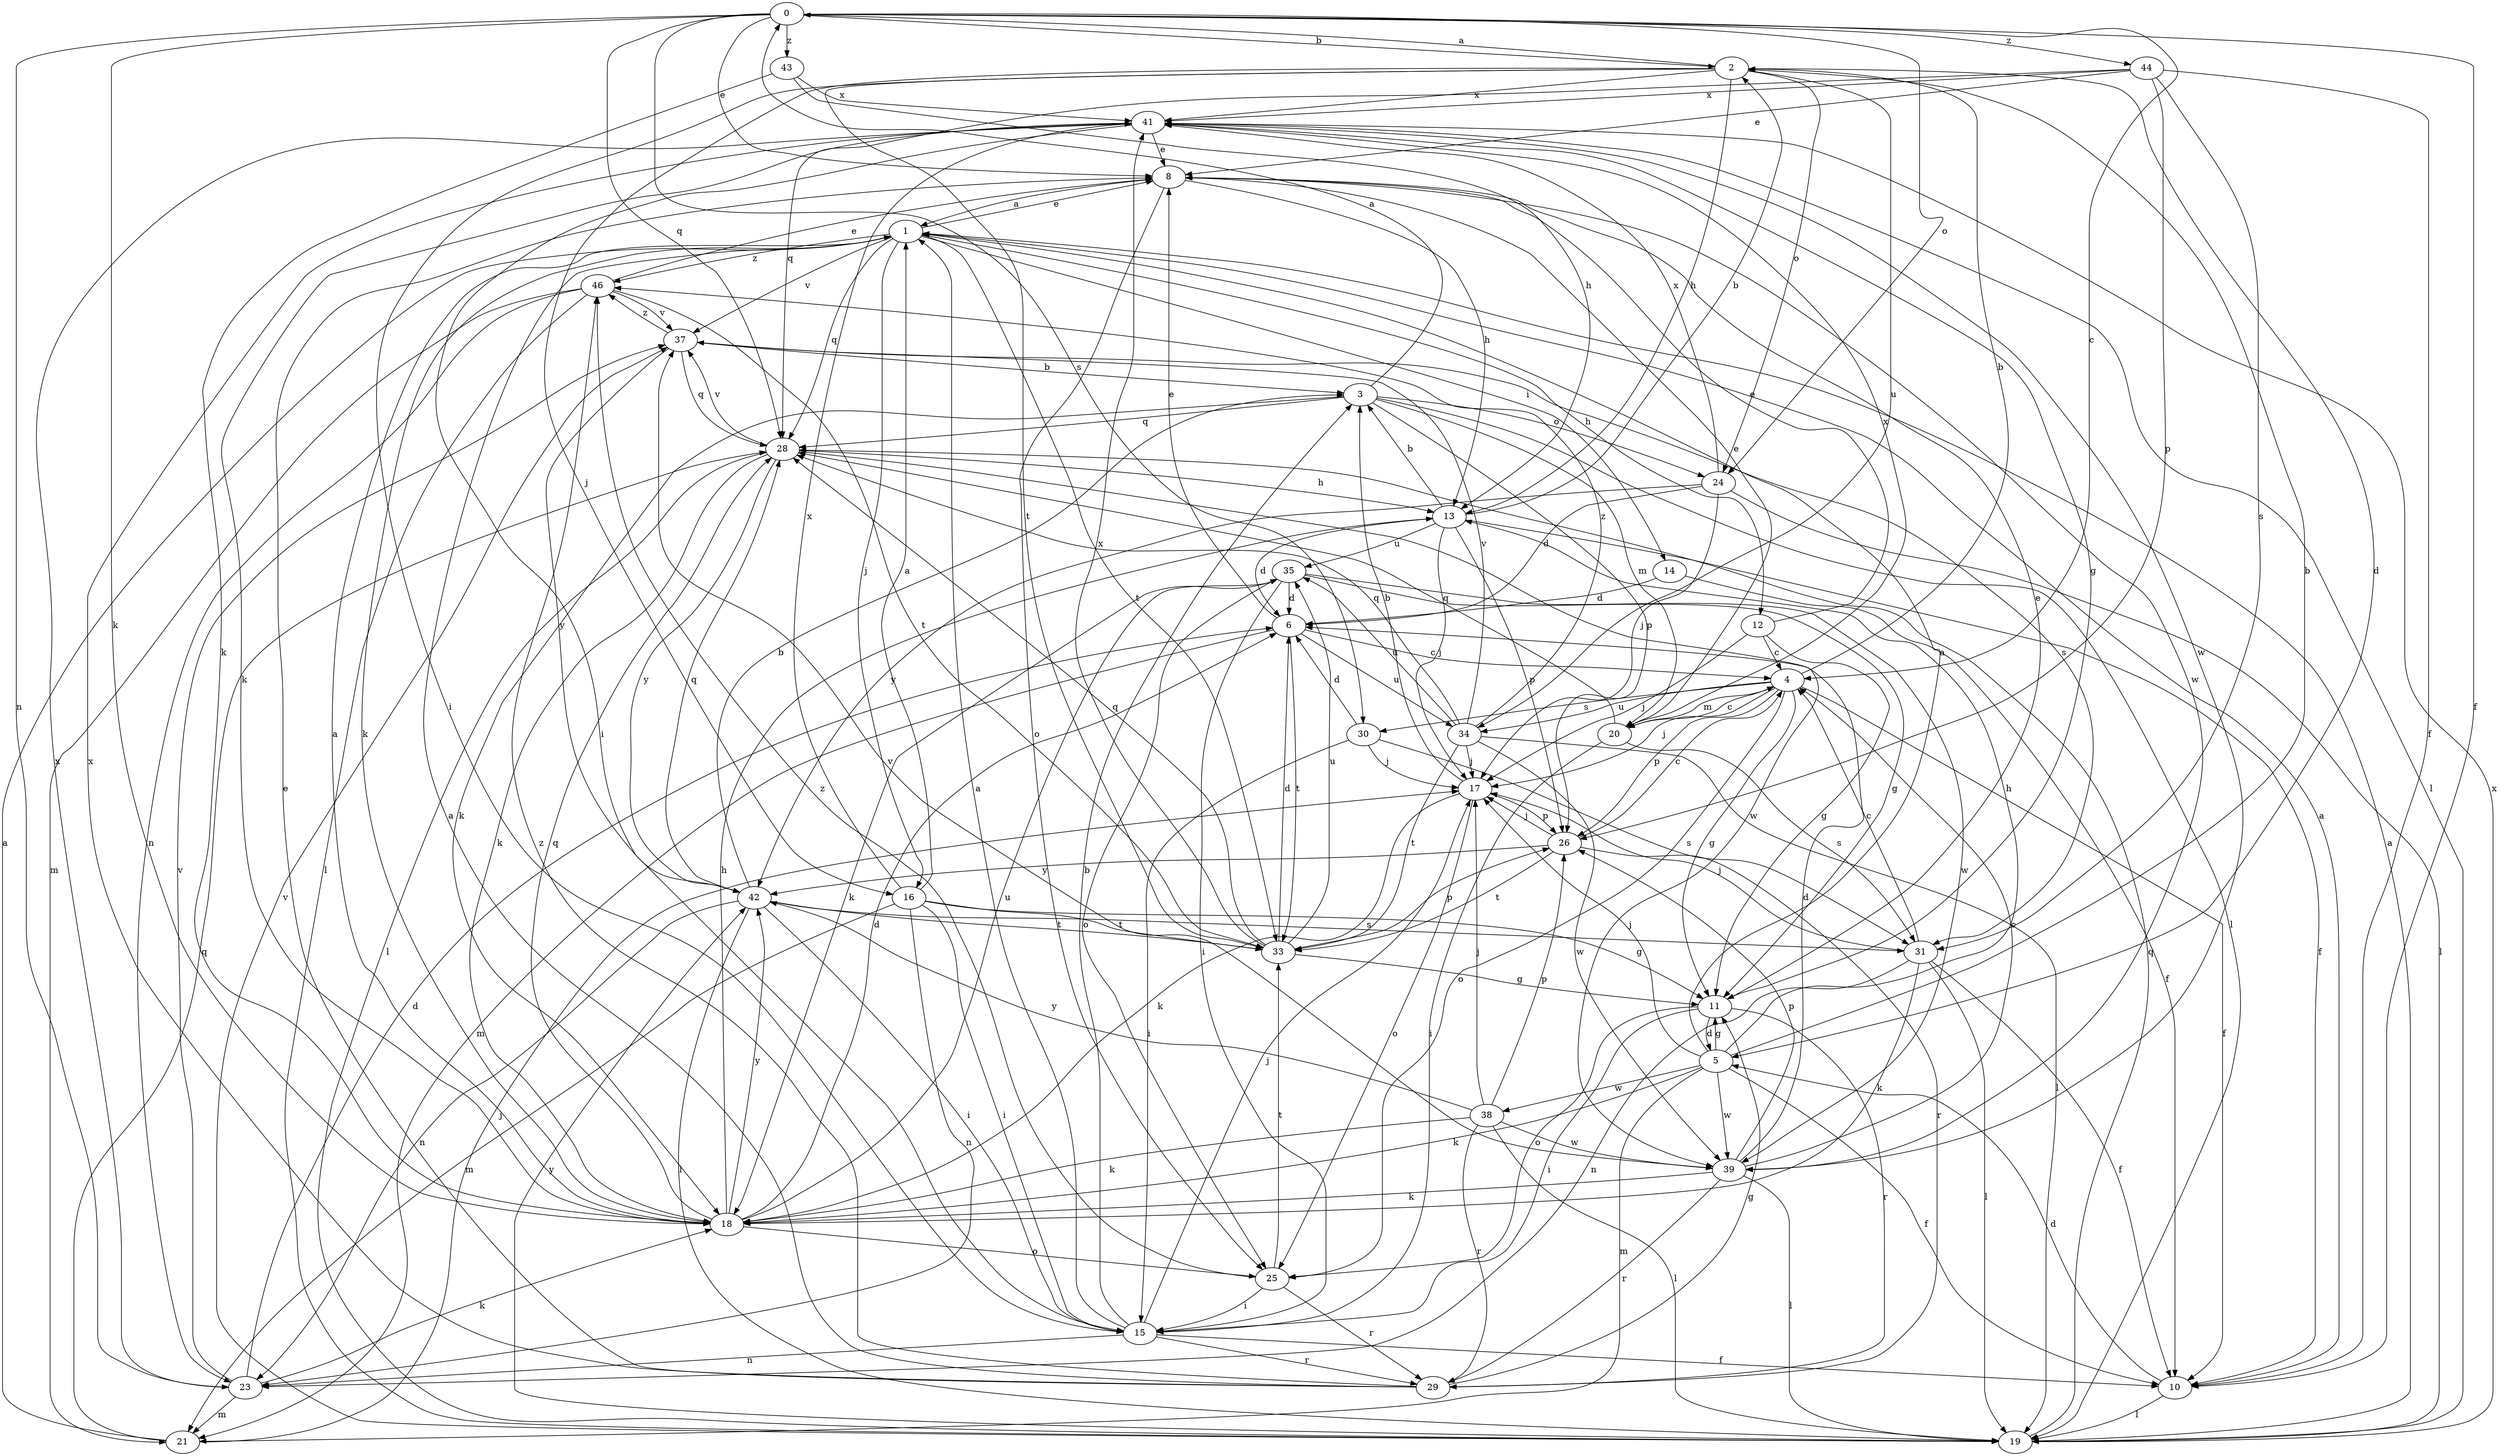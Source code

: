 strict digraph  {
0;
1;
2;
3;
4;
5;
6;
8;
10;
11;
12;
13;
14;
15;
16;
17;
18;
19;
20;
21;
23;
24;
25;
26;
28;
29;
30;
31;
33;
34;
35;
37;
38;
39;
41;
42;
43;
44;
46;
0 -> 2  [label=b];
0 -> 4  [label=c];
0 -> 8  [label=e];
0 -> 10  [label=f];
0 -> 18  [label=k];
0 -> 23  [label=n];
0 -> 24  [label=o];
0 -> 28  [label=q];
0 -> 30  [label=s];
0 -> 43  [label=z];
0 -> 44  [label=z];
1 -> 8  [label=e];
1 -> 12  [label=h];
1 -> 14  [label=i];
1 -> 16  [label=j];
1 -> 18  [label=k];
1 -> 28  [label=q];
1 -> 33  [label=t];
1 -> 37  [label=v];
1 -> 46  [label=z];
2 -> 0  [label=a];
2 -> 5  [label=d];
2 -> 13  [label=h];
2 -> 15  [label=i];
2 -> 16  [label=j];
2 -> 24  [label=o];
2 -> 33  [label=t];
2 -> 34  [label=u];
2 -> 41  [label=x];
3 -> 0  [label=a];
3 -> 18  [label=k];
3 -> 19  [label=l];
3 -> 20  [label=m];
3 -> 24  [label=o];
3 -> 26  [label=p];
3 -> 28  [label=q];
4 -> 2  [label=b];
4 -> 10  [label=f];
4 -> 11  [label=g];
4 -> 17  [label=j];
4 -> 20  [label=m];
4 -> 25  [label=o];
4 -> 26  [label=p];
4 -> 30  [label=s];
4 -> 34  [label=u];
5 -> 1  [label=a];
5 -> 2  [label=b];
5 -> 10  [label=f];
5 -> 11  [label=g];
5 -> 13  [label=h];
5 -> 17  [label=j];
5 -> 18  [label=k];
5 -> 21  [label=m];
5 -> 38  [label=w];
5 -> 39  [label=w];
6 -> 4  [label=c];
6 -> 8  [label=e];
6 -> 21  [label=m];
6 -> 33  [label=t];
6 -> 34  [label=u];
8 -> 1  [label=a];
8 -> 13  [label=h];
8 -> 25  [label=o];
8 -> 39  [label=w];
10 -> 1  [label=a];
10 -> 5  [label=d];
10 -> 19  [label=l];
11 -> 5  [label=d];
11 -> 8  [label=e];
11 -> 15  [label=i];
11 -> 25  [label=o];
11 -> 29  [label=r];
12 -> 4  [label=c];
12 -> 8  [label=e];
12 -> 11  [label=g];
12 -> 17  [label=j];
13 -> 2  [label=b];
13 -> 3  [label=b];
13 -> 6  [label=d];
13 -> 10  [label=f];
13 -> 17  [label=j];
13 -> 26  [label=p];
13 -> 35  [label=u];
14 -> 6  [label=d];
14 -> 10  [label=f];
15 -> 1  [label=a];
15 -> 3  [label=b];
15 -> 10  [label=f];
15 -> 17  [label=j];
15 -> 23  [label=n];
15 -> 29  [label=r];
16 -> 1  [label=a];
16 -> 11  [label=g];
16 -> 15  [label=i];
16 -> 21  [label=m];
16 -> 23  [label=n];
16 -> 33  [label=t];
16 -> 41  [label=x];
17 -> 3  [label=b];
17 -> 18  [label=k];
17 -> 25  [label=o];
17 -> 26  [label=p];
18 -> 1  [label=a];
18 -> 6  [label=d];
18 -> 13  [label=h];
18 -> 25  [label=o];
18 -> 28  [label=q];
18 -> 35  [label=u];
18 -> 42  [label=y];
19 -> 1  [label=a];
19 -> 28  [label=q];
19 -> 37  [label=v];
19 -> 41  [label=x];
19 -> 42  [label=y];
20 -> 4  [label=c];
20 -> 8  [label=e];
20 -> 15  [label=i];
20 -> 28  [label=q];
20 -> 31  [label=s];
20 -> 41  [label=x];
21 -> 1  [label=a];
21 -> 17  [label=j];
21 -> 28  [label=q];
23 -> 6  [label=d];
23 -> 18  [label=k];
23 -> 21  [label=m];
23 -> 37  [label=v];
23 -> 41  [label=x];
24 -> 6  [label=d];
24 -> 17  [label=j];
24 -> 19  [label=l];
24 -> 41  [label=x];
24 -> 42  [label=y];
25 -> 15  [label=i];
25 -> 29  [label=r];
25 -> 33  [label=t];
25 -> 46  [label=z];
26 -> 4  [label=c];
26 -> 17  [label=j];
26 -> 29  [label=r];
26 -> 33  [label=t];
26 -> 42  [label=y];
28 -> 13  [label=h];
28 -> 18  [label=k];
28 -> 19  [label=l];
28 -> 37  [label=v];
28 -> 39  [label=w];
28 -> 42  [label=y];
29 -> 1  [label=a];
29 -> 8  [label=e];
29 -> 11  [label=g];
29 -> 41  [label=x];
29 -> 46  [label=z];
30 -> 6  [label=d];
30 -> 15  [label=i];
30 -> 17  [label=j];
30 -> 31  [label=s];
31 -> 4  [label=c];
31 -> 10  [label=f];
31 -> 17  [label=j];
31 -> 18  [label=k];
31 -> 19  [label=l];
31 -> 23  [label=n];
33 -> 6  [label=d];
33 -> 11  [label=g];
33 -> 26  [label=p];
33 -> 28  [label=q];
33 -> 35  [label=u];
33 -> 41  [label=x];
34 -> 17  [label=j];
34 -> 19  [label=l];
34 -> 28  [label=q];
34 -> 33  [label=t];
34 -> 35  [label=u];
34 -> 37  [label=v];
34 -> 39  [label=w];
34 -> 46  [label=z];
35 -> 6  [label=d];
35 -> 11  [label=g];
35 -> 15  [label=i];
35 -> 18  [label=k];
35 -> 25  [label=o];
35 -> 39  [label=w];
37 -> 3  [label=b];
37 -> 28  [label=q];
37 -> 31  [label=s];
37 -> 42  [label=y];
37 -> 46  [label=z];
38 -> 17  [label=j];
38 -> 18  [label=k];
38 -> 19  [label=l];
38 -> 26  [label=p];
38 -> 29  [label=r];
38 -> 39  [label=w];
38 -> 42  [label=y];
39 -> 4  [label=c];
39 -> 6  [label=d];
39 -> 18  [label=k];
39 -> 19  [label=l];
39 -> 26  [label=p];
39 -> 29  [label=r];
39 -> 37  [label=v];
41 -> 8  [label=e];
41 -> 11  [label=g];
41 -> 15  [label=i];
41 -> 18  [label=k];
41 -> 19  [label=l];
41 -> 39  [label=w];
42 -> 3  [label=b];
42 -> 15  [label=i];
42 -> 19  [label=l];
42 -> 23  [label=n];
42 -> 28  [label=q];
42 -> 31  [label=s];
42 -> 33  [label=t];
43 -> 13  [label=h];
43 -> 18  [label=k];
43 -> 41  [label=x];
44 -> 8  [label=e];
44 -> 10  [label=f];
44 -> 26  [label=p];
44 -> 28  [label=q];
44 -> 31  [label=s];
44 -> 41  [label=x];
46 -> 8  [label=e];
46 -> 19  [label=l];
46 -> 21  [label=m];
46 -> 23  [label=n];
46 -> 33  [label=t];
46 -> 37  [label=v];
}
